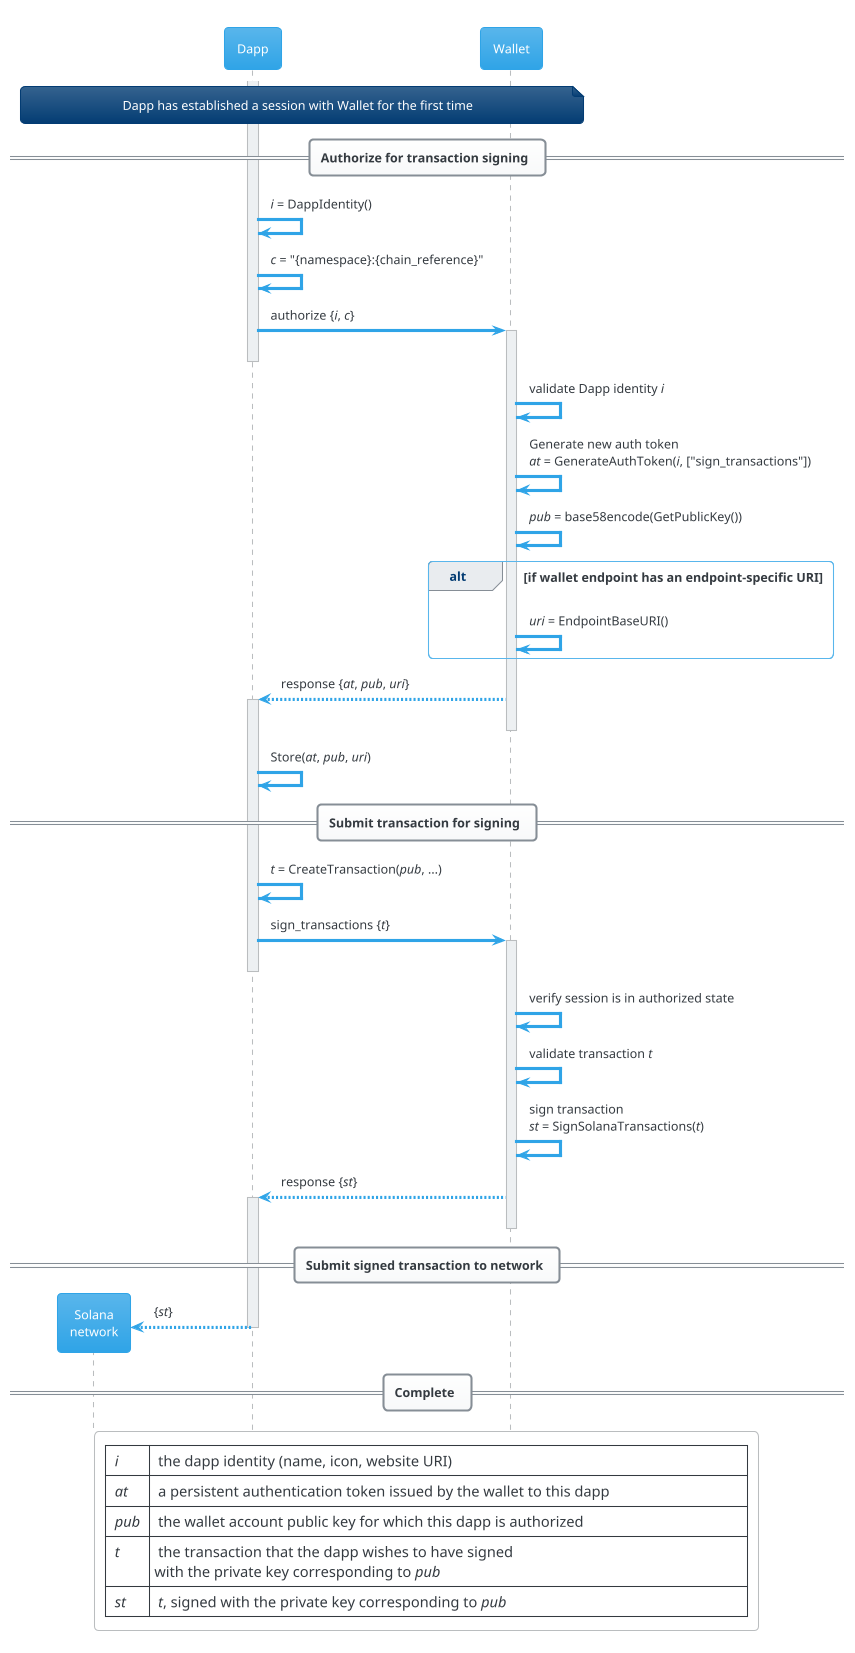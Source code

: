 @startuml

!theme cerulean
skinparam backgroundColor #FFFFFF

hide footbox

participant Solana as "Solana\nnetwork"
participant Dapp
participant Wallet

note across : Dapp has established a session with Wallet for the first time

activate Dapp

== Authorize for transaction signing ==

Dapp -> Dapp : <i>i</i> = DappIdentity()
Dapp -> Dapp : <i>c</i> = "{namespace}:{chain_reference}"
Dapp -> Wallet ++-- : authorize {<i>i</i>, <i>c</i>}
Wallet -> Wallet : validate Dapp identity <i>i</i>
Wallet -> Wallet : Generate new auth token\n<i>at</i> = GenerateAuthToken(<i>i</i>, ["sign_transactions"])
Wallet -> Wallet : <i>pub</i> = base58encode(GetPublicKey())
alt if wallet endpoint has an endpoint-specific URI
    Wallet -> Wallet : <i>uri</i> = EndpointBaseURI() 
end
Wallet --> Dapp ++-- : response {<i>at</i>, <i>pub</i>, <i>uri</i>}
Dapp -> Dapp : Store(<i>at</i>, <i>pub</i>, <i>uri</i>)

== Submit transaction for signing ==

Dapp -> Dapp : <i>t</i> = CreateTransaction(<i>pub</i>, ...)
Dapp -> Wallet ++-- : sign_transactions {<i>t</i>}
Wallet -> Wallet : verify session is in authorized state
Wallet -> Wallet : validate transaction <i>t</i>
Wallet -> Wallet : sign transaction\n<i>st</i> = SignSolanaTransactions(<i>t</i>)
Wallet --> Dapp ++-- : response {<i>st</i>}

== Submit signed transaction to network ==

create Solana
Dapp --> Solana -- : {<i>st</i>}

== Complete ==

legend
| <i>i</i>   | the dapp identity (name, icon, website URI)                                                           |
| <i>at</i>  | a persistent authentication token issued by the wallet to this dapp                                   |
| <i>pub</i> | the wallet account public key for which this dapp is authorized                                       |
| <i>t</i>   | the transaction that the dapp wishes to have signed\nwith the private key corresponding to <i>pub</i> |
| <i>st</i>  | <i>t</i>, signed with the private key corresponding to <i>pub</i>                                     |
end legend

@enduml
